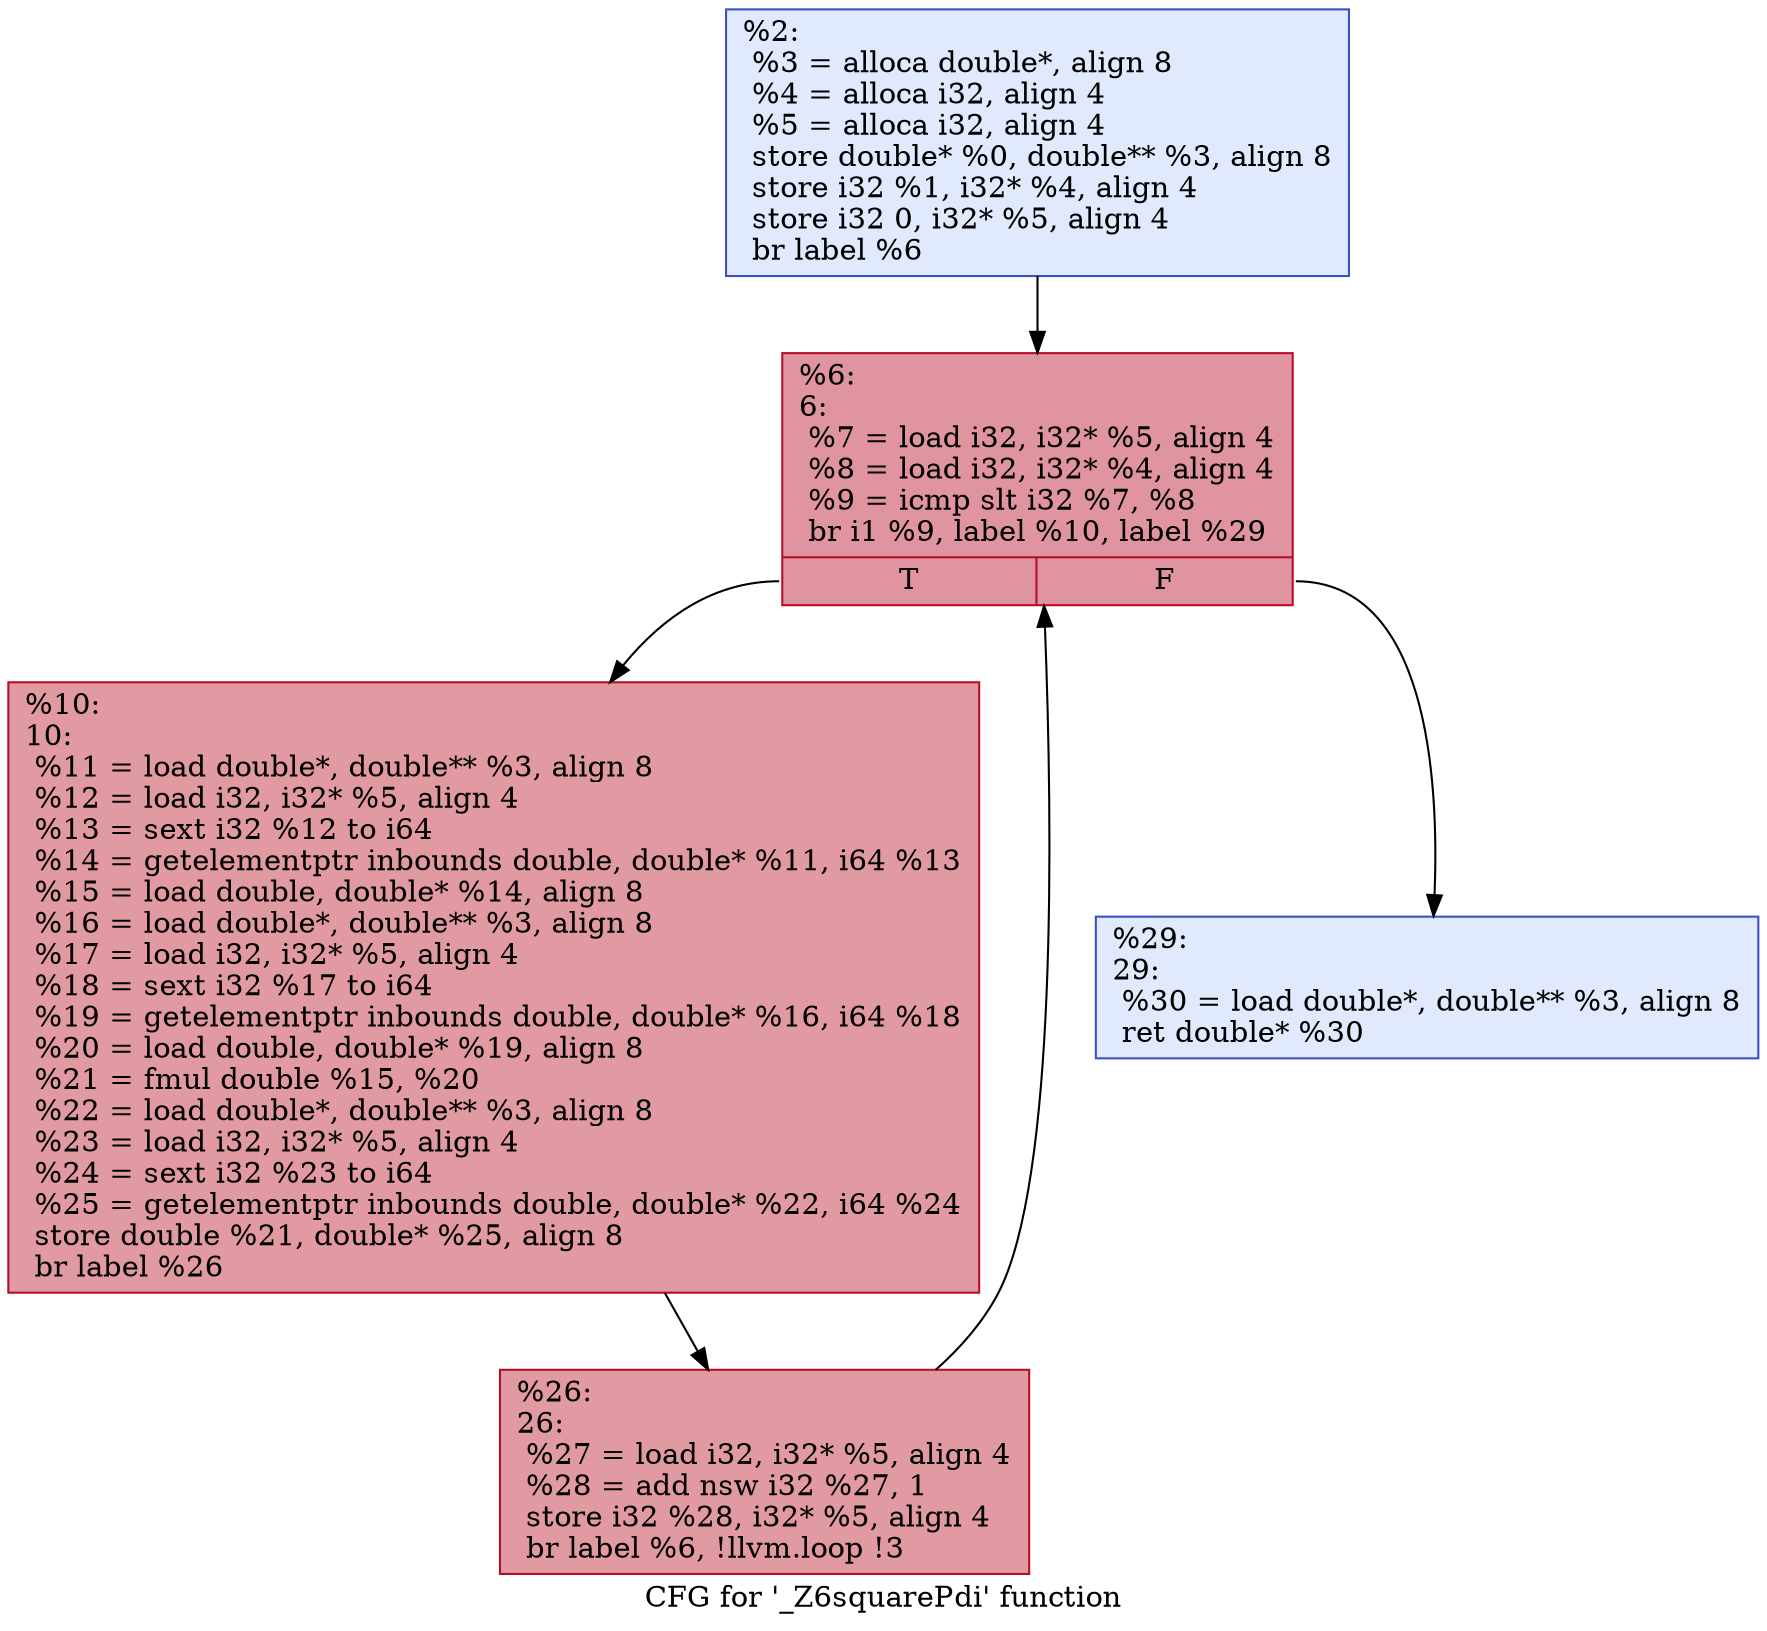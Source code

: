 digraph "CFG for '_Z6squarePdi' function" {
	label="CFG for '_Z6squarePdi' function";

	Node0x19dd25a1520 [shape=record,color="#3d50c3ff", style=filled, fillcolor="#b9d0f970",label="{%2:\l  %3 = alloca double*, align 8\l  %4 = alloca i32, align 4\l  %5 = alloca i32, align 4\l  store double* %0, double** %3, align 8\l  store i32 %1, i32* %4, align 4\l  store i32 0, i32* %5, align 4\l  br label %6\l}"];
	Node0x19dd25a1520 -> Node0x19dd25a1110;
	Node0x19dd25a1110 [shape=record,color="#b70d28ff", style=filled, fillcolor="#b70d2870",label="{%6:\l6:                                                \l  %7 = load i32, i32* %5, align 4\l  %8 = load i32, i32* %4, align 4\l  %9 = icmp slt i32 %7, %8\l  br i1 %9, label %10, label %29\l|{<s0>T|<s1>F}}"];
	Node0x19dd25a1110:s0 -> Node0x19dd25a0bc0;
	Node0x19dd25a1110:s1 -> Node0x19dd25a0cb0;
	Node0x19dd25a0bc0 [shape=record,color="#b70d28ff", style=filled, fillcolor="#bb1b2c70",label="{%10:\l10:                                               \l  %11 = load double*, double** %3, align 8\l  %12 = load i32, i32* %5, align 4\l  %13 = sext i32 %12 to i64\l  %14 = getelementptr inbounds double, double* %11, i64 %13\l  %15 = load double, double* %14, align 8\l  %16 = load double*, double** %3, align 8\l  %17 = load i32, i32* %5, align 4\l  %18 = sext i32 %17 to i64\l  %19 = getelementptr inbounds double, double* %16, i64 %18\l  %20 = load double, double* %19, align 8\l  %21 = fmul double %15, %20\l  %22 = load double*, double** %3, align 8\l  %23 = load i32, i32* %5, align 4\l  %24 = sext i32 %23 to i64\l  %25 = getelementptr inbounds double, double* %22, i64 %24\l  store double %21, double* %25, align 8\l  br label %26\l}"];
	Node0x19dd25a0bc0 -> Node0x19dd25a1840;
	Node0x19dd25a1840 [shape=record,color="#b70d28ff", style=filled, fillcolor="#bb1b2c70",label="{%26:\l26:                                               \l  %27 = load i32, i32* %5, align 4\l  %28 = add nsw i32 %27, 1\l  store i32 %28, i32* %5, align 4\l  br label %6, !llvm.loop !3\l}"];
	Node0x19dd25a1840 -> Node0x19dd25a1110;
	Node0x19dd25a0cb0 [shape=record,color="#3d50c3ff", style=filled, fillcolor="#b9d0f970",label="{%29:\l29:                                               \l  %30 = load double*, double** %3, align 8\l  ret double* %30\l}"];
}
